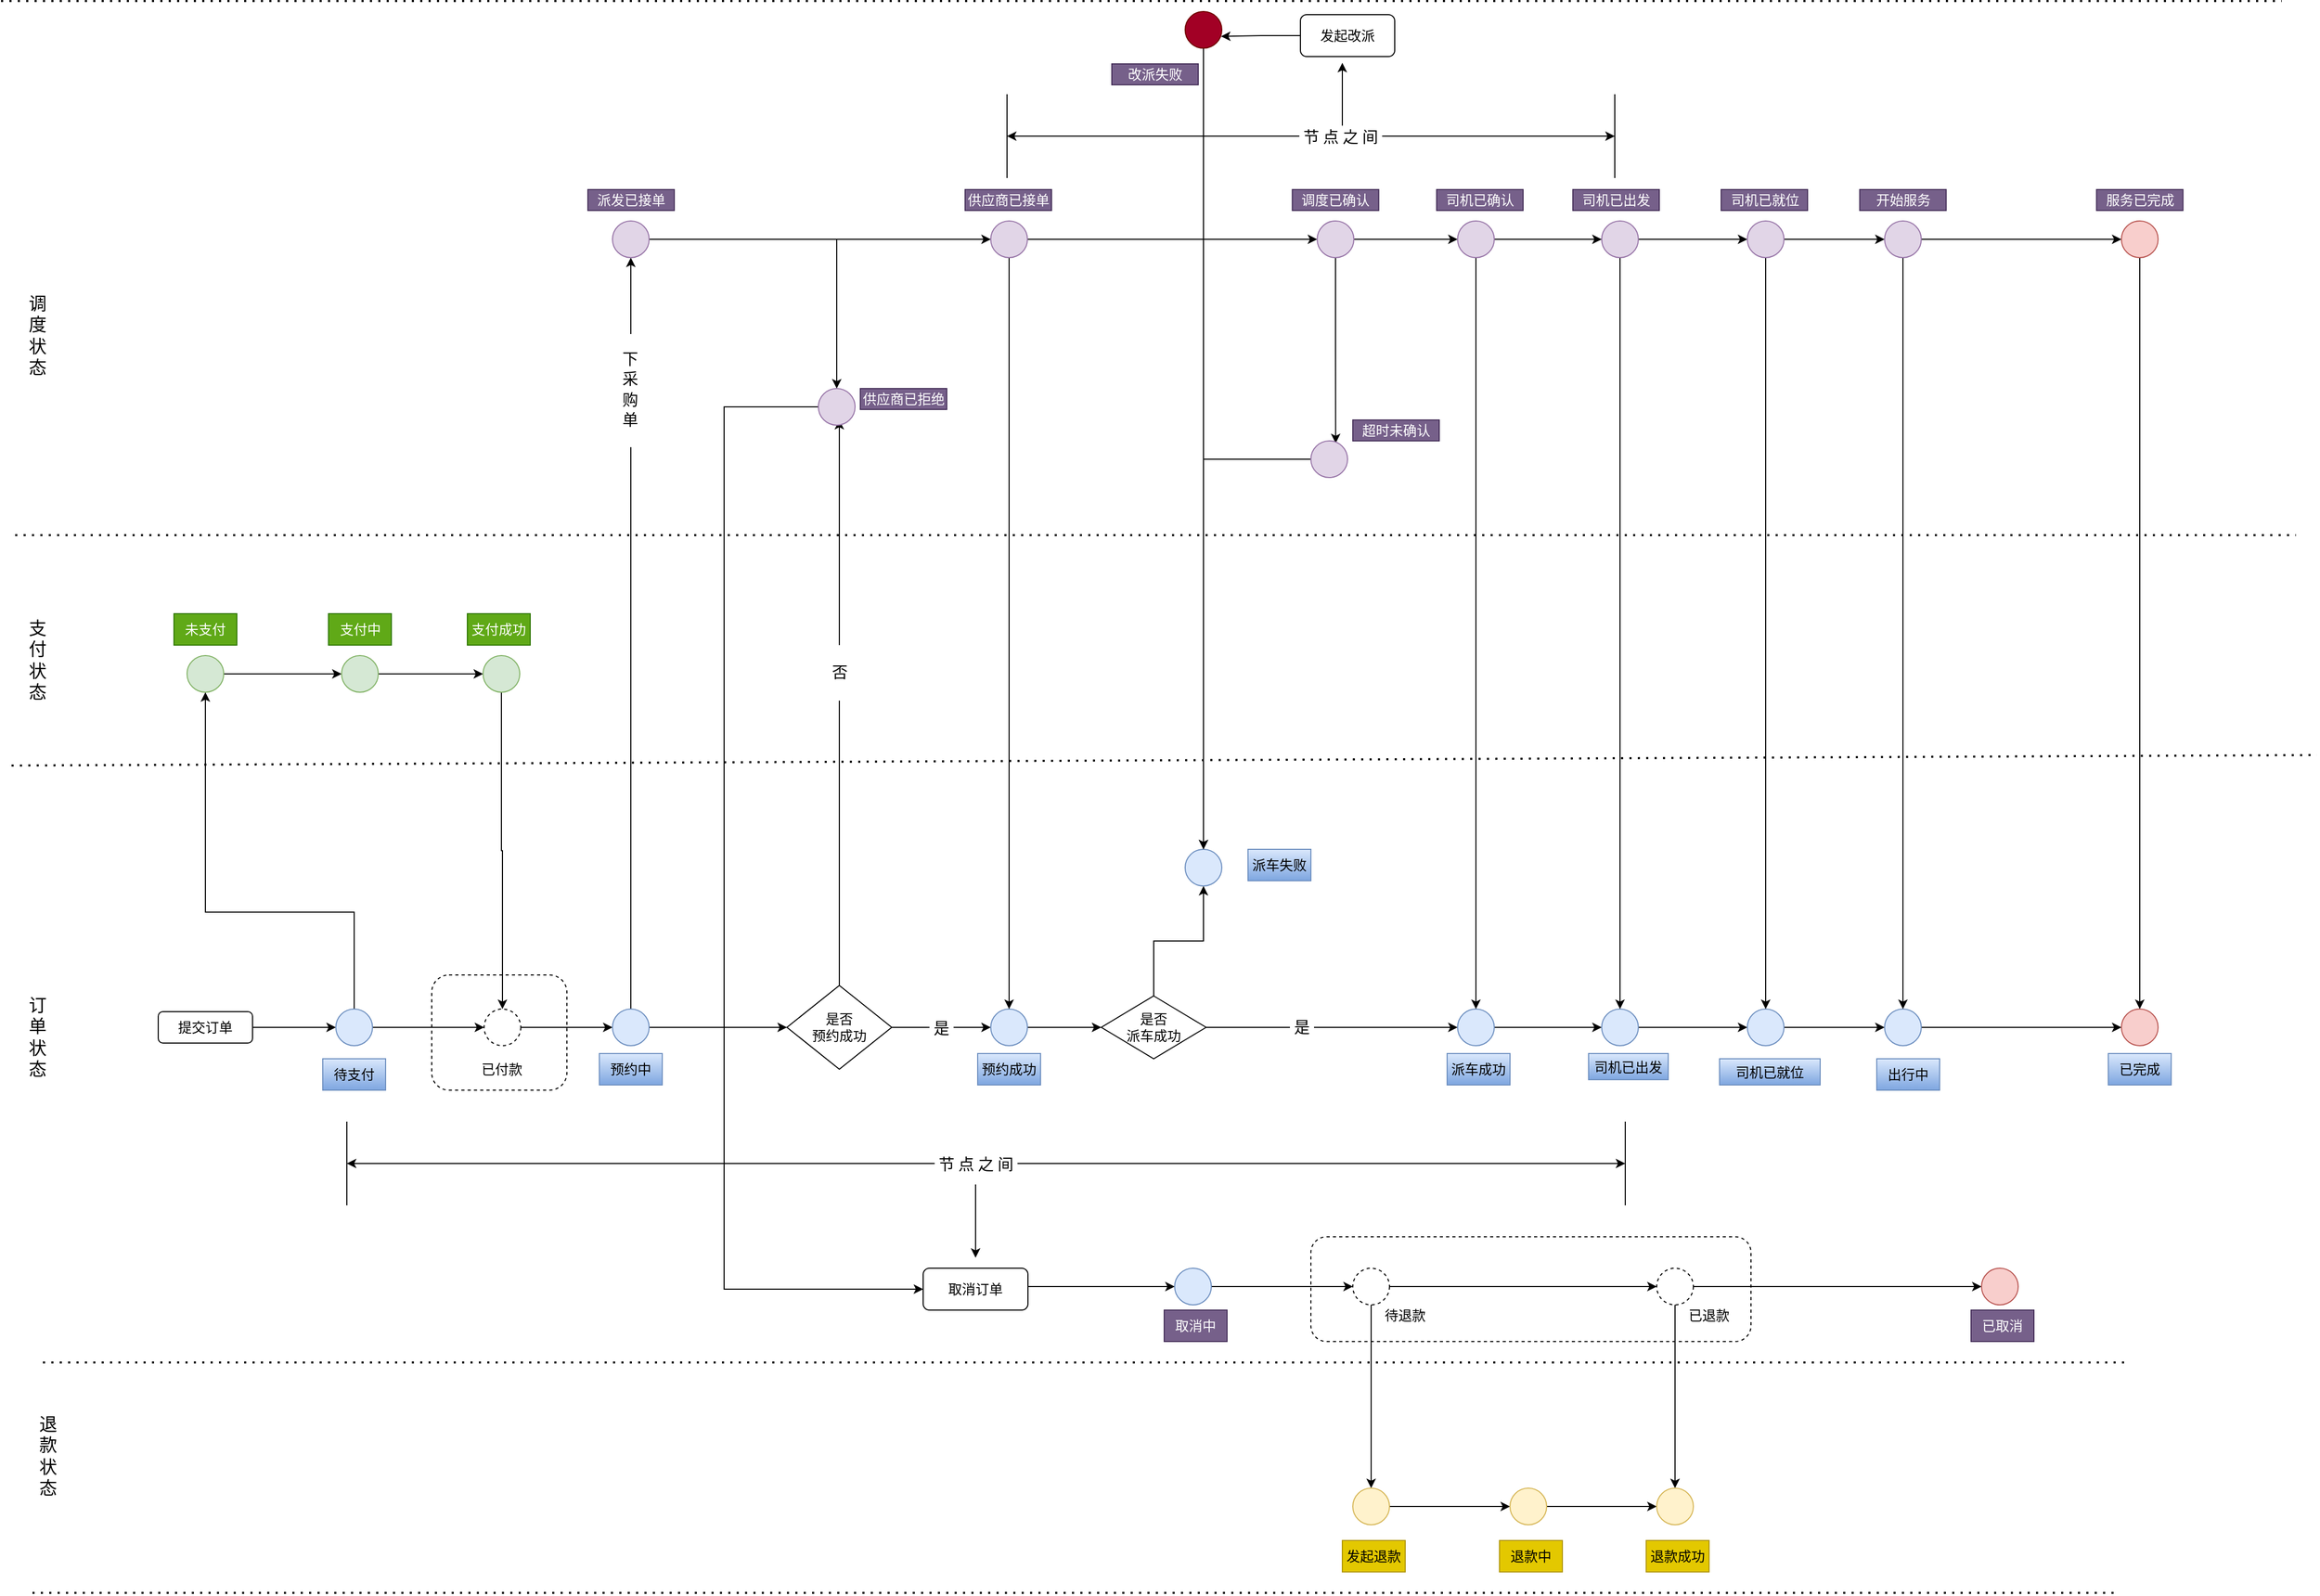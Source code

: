 <mxfile version="20.6.0" type="github">
  <diagram id="PnpnOwg6NZ7rMhOU_OSm" name="第 1 页">
    <mxGraphModel dx="2369" dy="2517" grid="1" gridSize="10" guides="0" tooltips="1" connect="1" arrows="1" fold="1" page="1" pageScale="1" pageWidth="827" pageHeight="1169" math="0" shadow="0">
      <root>
        <mxCell id="0" />
        <mxCell id="1" parent="0" />
        <mxCell id="ntMtaGVzAQOuyrXGlV1f-159" value="" style="rounded=1;whiteSpace=wrap;html=1;dashed=1;fontSize=13;" vertex="1" parent="1">
          <mxGeometry x="1310" y="1180" width="420" height="100" as="geometry" />
        </mxCell>
        <mxCell id="ntMtaGVzAQOuyrXGlV1f-15" value="" style="rounded=1;whiteSpace=wrap;html=1;dashed=1;fontSize=13;" vertex="1" parent="1">
          <mxGeometry x="471" y="930" width="129" height="110" as="geometry" />
        </mxCell>
        <mxCell id="ntMtaGVzAQOuyrXGlV1f-1" value="" style="endArrow=none;dashed=1;html=1;dashPattern=1 3;strokeWidth=2;rounded=0;" edge="1" parent="1">
          <mxGeometry width="50" height="50" relative="1" as="geometry">
            <mxPoint x="73.5" y="510" as="sourcePoint" />
            <mxPoint x="2250" y="510" as="targetPoint" />
          </mxGeometry>
        </mxCell>
        <mxCell id="ntMtaGVzAQOuyrXGlV1f-2" value="" style="endArrow=none;dashed=1;html=1;dashPattern=1 3;strokeWidth=2;rounded=0;" edge="1" parent="1">
          <mxGeometry width="50" height="50" relative="1" as="geometry">
            <mxPoint x="70" y="730" as="sourcePoint" />
            <mxPoint x="2270" y="720" as="targetPoint" />
          </mxGeometry>
        </mxCell>
        <mxCell id="ntMtaGVzAQOuyrXGlV1f-3" value="调度状态" style="text;html=1;strokeColor=none;fillColor=none;align=center;verticalAlign=middle;whiteSpace=wrap;rounded=0;fontSize=17;direction=south;" vertex="1" parent="1">
          <mxGeometry x="80" y="290" width="30" height="60" as="geometry" />
        </mxCell>
        <mxCell id="ntMtaGVzAQOuyrXGlV1f-5" value="支付状态" style="text;html=1;strokeColor=none;fillColor=none;align=center;verticalAlign=middle;whiteSpace=wrap;rounded=0;fontSize=17;direction=south;" vertex="1" parent="1">
          <mxGeometry x="80" y="600" width="30" height="60" as="geometry" />
        </mxCell>
        <mxCell id="ntMtaGVzAQOuyrXGlV1f-6" value="订单状态" style="text;html=1;strokeColor=none;fillColor=none;align=center;verticalAlign=middle;whiteSpace=wrap;rounded=0;fontSize=17;direction=south;" vertex="1" parent="1">
          <mxGeometry x="80" y="960" width="30" height="60" as="geometry" />
        </mxCell>
        <mxCell id="ntMtaGVzAQOuyrXGlV1f-29" style="edgeStyle=orthogonalEdgeStyle;rounded=0;orthogonalLoop=1;jettySize=auto;html=1;exitX=1;exitY=0.5;exitDx=0;exitDy=0;fontSize=13;" edge="1" parent="1" source="ntMtaGVzAQOuyrXGlV1f-8" target="ntMtaGVzAQOuyrXGlV1f-9">
          <mxGeometry relative="1" as="geometry" />
        </mxCell>
        <mxCell id="ntMtaGVzAQOuyrXGlV1f-8" value="提交订单" style="rounded=1;whiteSpace=wrap;html=1;fontSize=13;" vertex="1" parent="1">
          <mxGeometry x="210" y="965" width="90" height="30" as="geometry" />
        </mxCell>
        <mxCell id="ntMtaGVzAQOuyrXGlV1f-30" style="edgeStyle=orthogonalEdgeStyle;rounded=0;orthogonalLoop=1;jettySize=auto;html=1;entryX=0;entryY=0.5;entryDx=0;entryDy=0;fontSize=13;" edge="1" parent="1" source="ntMtaGVzAQOuyrXGlV1f-9" target="ntMtaGVzAQOuyrXGlV1f-11">
          <mxGeometry relative="1" as="geometry" />
        </mxCell>
        <mxCell id="ntMtaGVzAQOuyrXGlV1f-60" style="edgeStyle=orthogonalEdgeStyle;rounded=0;orthogonalLoop=1;jettySize=auto;html=1;entryX=0.5;entryY=1;entryDx=0;entryDy=0;fontSize=15;" edge="1" parent="1" source="ntMtaGVzAQOuyrXGlV1f-9" target="ntMtaGVzAQOuyrXGlV1f-58">
          <mxGeometry relative="1" as="geometry">
            <Array as="points">
              <mxPoint x="397" y="870" />
              <mxPoint x="255" y="870" />
            </Array>
          </mxGeometry>
        </mxCell>
        <mxCell id="ntMtaGVzAQOuyrXGlV1f-9" value="" style="ellipse;whiteSpace=wrap;html=1;aspect=fixed;fontSize=13;fillColor=#dae8fc;strokeColor=#6c8ebf;" vertex="1" parent="1">
          <mxGeometry x="379.5" y="962.5" width="35" height="35" as="geometry" />
        </mxCell>
        <mxCell id="ntMtaGVzAQOuyrXGlV1f-32" style="edgeStyle=orthogonalEdgeStyle;rounded=0;orthogonalLoop=1;jettySize=auto;html=1;entryX=0;entryY=0.5;entryDx=0;entryDy=0;fontSize=13;" edge="1" parent="1" source="ntMtaGVzAQOuyrXGlV1f-11" target="ntMtaGVzAQOuyrXGlV1f-12">
          <mxGeometry relative="1" as="geometry" />
        </mxCell>
        <mxCell id="ntMtaGVzAQOuyrXGlV1f-11" value="" style="ellipse;whiteSpace=wrap;html=1;aspect=fixed;fontSize=13;dashed=1;" vertex="1" parent="1">
          <mxGeometry x="521" y="962.5" width="35" height="35" as="geometry" />
        </mxCell>
        <mxCell id="ntMtaGVzAQOuyrXGlV1f-34" style="edgeStyle=orthogonalEdgeStyle;rounded=0;orthogonalLoop=1;jettySize=auto;html=1;fontSize=13;entryX=0;entryY=0.5;entryDx=0;entryDy=0;" edge="1" parent="1" source="ntMtaGVzAQOuyrXGlV1f-12" target="ntMtaGVzAQOuyrXGlV1f-19">
          <mxGeometry relative="1" as="geometry">
            <mxPoint x="780" y="980.5" as="targetPoint" />
          </mxGeometry>
        </mxCell>
        <mxCell id="ntMtaGVzAQOuyrXGlV1f-72" style="edgeStyle=orthogonalEdgeStyle;rounded=0;orthogonalLoop=1;jettySize=auto;html=1;entryX=0.5;entryY=1;entryDx=0;entryDy=0;fontSize=15;" edge="1" parent="1" source="ntMtaGVzAQOuyrXGlV1f-12" target="ntMtaGVzAQOuyrXGlV1f-70">
          <mxGeometry relative="1" as="geometry" />
        </mxCell>
        <mxCell id="ntMtaGVzAQOuyrXGlV1f-96" value="&lt;p style=&quot;line-height: 130%;&quot;&gt;下&lt;br&gt;采&lt;br&gt;购&lt;br&gt;单&lt;/p&gt;" style="edgeLabel;html=1;align=center;verticalAlign=middle;resizable=0;points=[];fontSize=15;fontFamily=Lucida Console;" vertex="1" connectable="0" parent="ntMtaGVzAQOuyrXGlV1f-72">
          <mxGeometry x="0.652" y="-4" relative="1" as="geometry">
            <mxPoint x="-5" y="1" as="offset" />
          </mxGeometry>
        </mxCell>
        <mxCell id="ntMtaGVzAQOuyrXGlV1f-12" value="" style="ellipse;whiteSpace=wrap;html=1;aspect=fixed;fontSize=13;fillColor=#dae8fc;strokeColor=#6c8ebf;" vertex="1" parent="1">
          <mxGeometry x="643.5" y="962.5" width="35" height="35" as="geometry" />
        </mxCell>
        <mxCell id="ntMtaGVzAQOuyrXGlV1f-35" style="edgeStyle=orthogonalEdgeStyle;rounded=0;orthogonalLoop=1;jettySize=auto;html=1;entryX=0;entryY=0.5;entryDx=0;entryDy=0;fontSize=13;" edge="1" parent="1" source="ntMtaGVzAQOuyrXGlV1f-19" target="ntMtaGVzAQOuyrXGlV1f-23">
          <mxGeometry relative="1" as="geometry" />
        </mxCell>
        <mxCell id="ntMtaGVzAQOuyrXGlV1f-36" value="&amp;nbsp;是&amp;nbsp;" style="edgeLabel;html=1;align=center;verticalAlign=middle;resizable=0;points=[];fontSize=15;" vertex="1" connectable="0" parent="ntMtaGVzAQOuyrXGlV1f-35">
          <mxGeometry x="-0.32" y="-4" relative="1" as="geometry">
            <mxPoint x="15" y="-4" as="offset" />
          </mxGeometry>
        </mxCell>
        <mxCell id="ntMtaGVzAQOuyrXGlV1f-219" style="edgeStyle=orthogonalEdgeStyle;rounded=0;orthogonalLoop=1;jettySize=auto;html=1;entryX=0.571;entryY=0.857;entryDx=0;entryDy=0;entryPerimeter=0;fontFamily=Lucida Console;fontSize=15;" edge="1" parent="1" source="ntMtaGVzAQOuyrXGlV1f-19" target="ntMtaGVzAQOuyrXGlV1f-117">
          <mxGeometry relative="1" as="geometry" />
        </mxCell>
        <mxCell id="ntMtaGVzAQOuyrXGlV1f-221" value="&lt;p style=&quot;line-height: 150%;&quot;&gt;否&lt;/p&gt;" style="edgeLabel;html=1;align=center;verticalAlign=middle;resizable=0;points=[];fontSize=15;fontFamily=Lucida Console;" vertex="1" connectable="0" parent="ntMtaGVzAQOuyrXGlV1f-219">
          <mxGeometry x="0.11" relative="1" as="geometry">
            <mxPoint as="offset" />
          </mxGeometry>
        </mxCell>
        <mxCell id="ntMtaGVzAQOuyrXGlV1f-19" value="是否&lt;br&gt;预约成功" style="rhombus;whiteSpace=wrap;html=1;fontSize=13;" vertex="1" parent="1">
          <mxGeometry x="810" y="940" width="100" height="80" as="geometry" />
        </mxCell>
        <mxCell id="ntMtaGVzAQOuyrXGlV1f-38" value="" style="edgeStyle=orthogonalEdgeStyle;rounded=0;orthogonalLoop=1;jettySize=auto;html=1;fontSize=15;entryX=0;entryY=0.5;entryDx=0;entryDy=0;" edge="1" parent="1" source="ntMtaGVzAQOuyrXGlV1f-23" target="ntMtaGVzAQOuyrXGlV1f-39">
          <mxGeometry relative="1" as="geometry">
            <mxPoint x="1127" y="980" as="targetPoint" />
          </mxGeometry>
        </mxCell>
        <mxCell id="ntMtaGVzAQOuyrXGlV1f-23" value="" style="ellipse;whiteSpace=wrap;html=1;aspect=fixed;fontSize=13;fillColor=#dae8fc;strokeColor=#6c8ebf;" vertex="1" parent="1">
          <mxGeometry x="1004.5" y="962.5" width="35" height="35" as="geometry" />
        </mxCell>
        <mxCell id="ntMtaGVzAQOuyrXGlV1f-25" value="待支付" style="text;html=1;strokeColor=#6c8ebf;fillColor=#dae8fc;align=center;verticalAlign=middle;whiteSpace=wrap;rounded=0;fontSize=13;gradientColor=#7ea6e0;" vertex="1" parent="1">
          <mxGeometry x="367" y="1010" width="60" height="30" as="geometry" />
        </mxCell>
        <mxCell id="ntMtaGVzAQOuyrXGlV1f-26" value="已付款" style="text;html=1;strokeColor=none;fillColor=none;align=center;verticalAlign=middle;whiteSpace=wrap;rounded=0;fontSize=13;" vertex="1" parent="1">
          <mxGeometry x="507.5" y="1005" width="60" height="30" as="geometry" />
        </mxCell>
        <mxCell id="ntMtaGVzAQOuyrXGlV1f-27" value="预约中" style="text;html=1;strokeColor=#6c8ebf;fillColor=#dae8fc;align=center;verticalAlign=middle;whiteSpace=wrap;rounded=0;fontSize=13;gradientColor=#7ea6e0;" vertex="1" parent="1">
          <mxGeometry x="631" y="1005" width="60" height="30" as="geometry" />
        </mxCell>
        <mxCell id="ntMtaGVzAQOuyrXGlV1f-28" value="预约成功" style="text;html=1;strokeColor=#6c8ebf;fillColor=#dae8fc;align=center;verticalAlign=middle;whiteSpace=wrap;rounded=0;fontSize=13;gradientColor=#7ea6e0;" vertex="1" parent="1">
          <mxGeometry x="992" y="1005" width="60" height="30" as="geometry" />
        </mxCell>
        <mxCell id="ntMtaGVzAQOuyrXGlV1f-42" style="edgeStyle=orthogonalEdgeStyle;rounded=0;orthogonalLoop=1;jettySize=auto;html=1;exitX=1;exitY=0.5;exitDx=0;exitDy=0;entryX=0;entryY=0.5;entryDx=0;entryDy=0;fontSize=15;" edge="1" parent="1" source="ntMtaGVzAQOuyrXGlV1f-39" target="ntMtaGVzAQOuyrXGlV1f-40">
          <mxGeometry relative="1" as="geometry">
            <Array as="points">
              <mxPoint x="1280" y="980" />
              <mxPoint x="1280" y="980" />
            </Array>
          </mxGeometry>
        </mxCell>
        <mxCell id="ntMtaGVzAQOuyrXGlV1f-57" value="&amp;nbsp;是&amp;nbsp;" style="edgeLabel;html=1;align=center;verticalAlign=middle;resizable=0;points=[];fontSize=15;" vertex="1" connectable="0" parent="ntMtaGVzAQOuyrXGlV1f-42">
          <mxGeometry x="-0.242" y="1" relative="1" as="geometry">
            <mxPoint as="offset" />
          </mxGeometry>
        </mxCell>
        <mxCell id="ntMtaGVzAQOuyrXGlV1f-172" value="" style="edgeStyle=orthogonalEdgeStyle;rounded=0;orthogonalLoop=1;jettySize=auto;html=1;fontFamily=Lucida Console;fontSize=15;entryX=0.5;entryY=1;entryDx=0;entryDy=0;" edge="1" parent="1" source="ntMtaGVzAQOuyrXGlV1f-39" target="ntMtaGVzAQOuyrXGlV1f-165">
          <mxGeometry relative="1" as="geometry">
            <mxPoint x="1170" y="930" as="targetPoint" />
          </mxGeometry>
        </mxCell>
        <mxCell id="ntMtaGVzAQOuyrXGlV1f-39" value="是否&lt;br&gt;派车成功" style="rhombus;whiteSpace=wrap;html=1;fontSize=13;" vertex="1" parent="1">
          <mxGeometry x="1110" y="950" width="100" height="60" as="geometry" />
        </mxCell>
        <mxCell id="ntMtaGVzAQOuyrXGlV1f-53" style="edgeStyle=orthogonalEdgeStyle;rounded=0;orthogonalLoop=1;jettySize=auto;html=1;entryX=0;entryY=0.5;entryDx=0;entryDy=0;fontSize=15;" edge="1" parent="1" source="ntMtaGVzAQOuyrXGlV1f-40" target="ntMtaGVzAQOuyrXGlV1f-45">
          <mxGeometry relative="1" as="geometry" />
        </mxCell>
        <mxCell id="ntMtaGVzAQOuyrXGlV1f-40" value="" style="ellipse;whiteSpace=wrap;html=1;aspect=fixed;fontSize=13;fillColor=#dae8fc;strokeColor=#6c8ebf;" vertex="1" parent="1">
          <mxGeometry x="1450" y="962.5" width="35" height="35" as="geometry" />
        </mxCell>
        <mxCell id="ntMtaGVzAQOuyrXGlV1f-41" value="派车成功" style="text;html=1;strokeColor=#6c8ebf;fillColor=#dae8fc;align=center;verticalAlign=middle;whiteSpace=wrap;rounded=0;fontSize=13;gradientColor=#7ea6e0;" vertex="1" parent="1">
          <mxGeometry x="1440" y="1005" width="60" height="30" as="geometry" />
        </mxCell>
        <mxCell id="ntMtaGVzAQOuyrXGlV1f-54" style="edgeStyle=orthogonalEdgeStyle;rounded=0;orthogonalLoop=1;jettySize=auto;html=1;entryX=0;entryY=0.5;entryDx=0;entryDy=0;fontSize=15;" edge="1" parent="1" source="ntMtaGVzAQOuyrXGlV1f-45" target="ntMtaGVzAQOuyrXGlV1f-47">
          <mxGeometry relative="1" as="geometry" />
        </mxCell>
        <mxCell id="ntMtaGVzAQOuyrXGlV1f-45" value="" style="ellipse;whiteSpace=wrap;html=1;aspect=fixed;fontSize=13;fillColor=#dae8fc;strokeColor=#6c8ebf;" vertex="1" parent="1">
          <mxGeometry x="1587.5" y="962.5" width="35" height="35" as="geometry" />
        </mxCell>
        <mxCell id="ntMtaGVzAQOuyrXGlV1f-46" value="司机已出发" style="text;html=1;strokeColor=#6c8ebf;fillColor=#dae8fc;align=center;verticalAlign=middle;whiteSpace=wrap;rounded=0;fontSize=13;gradientColor=#7ea6e0;" vertex="1" parent="1">
          <mxGeometry x="1575" y="1005" width="76" height="25" as="geometry" />
        </mxCell>
        <mxCell id="ntMtaGVzAQOuyrXGlV1f-55" style="edgeStyle=orthogonalEdgeStyle;rounded=0;orthogonalLoop=1;jettySize=auto;html=1;entryX=0;entryY=0.5;entryDx=0;entryDy=0;fontSize=15;" edge="1" parent="1" source="ntMtaGVzAQOuyrXGlV1f-47" target="ntMtaGVzAQOuyrXGlV1f-49">
          <mxGeometry relative="1" as="geometry" />
        </mxCell>
        <mxCell id="ntMtaGVzAQOuyrXGlV1f-47" value="" style="ellipse;whiteSpace=wrap;html=1;aspect=fixed;fontSize=13;fillColor=#dae8fc;strokeColor=#6c8ebf;" vertex="1" parent="1">
          <mxGeometry x="1726.5" y="962.5" width="35" height="35" as="geometry" />
        </mxCell>
        <mxCell id="ntMtaGVzAQOuyrXGlV1f-48" value="司机已就位" style="text;html=1;strokeColor=#6c8ebf;fillColor=#dae8fc;align=center;verticalAlign=middle;whiteSpace=wrap;rounded=0;fontSize=13;gradientColor=#7ea6e0;" vertex="1" parent="1">
          <mxGeometry x="1700" y="1010" width="96" height="25" as="geometry" />
        </mxCell>
        <mxCell id="ntMtaGVzAQOuyrXGlV1f-56" style="edgeStyle=orthogonalEdgeStyle;rounded=0;orthogonalLoop=1;jettySize=auto;html=1;entryX=0;entryY=0.5;entryDx=0;entryDy=0;fontSize=15;" edge="1" parent="1" source="ntMtaGVzAQOuyrXGlV1f-49" target="ntMtaGVzAQOuyrXGlV1f-51">
          <mxGeometry relative="1" as="geometry" />
        </mxCell>
        <mxCell id="ntMtaGVzAQOuyrXGlV1f-49" value="" style="ellipse;whiteSpace=wrap;html=1;aspect=fixed;fontSize=13;fillColor=#dae8fc;strokeColor=#6c8ebf;" vertex="1" parent="1">
          <mxGeometry x="1857.5" y="962.5" width="35" height="35" as="geometry" />
        </mxCell>
        <mxCell id="ntMtaGVzAQOuyrXGlV1f-50" value="出行中" style="text;html=1;strokeColor=#6c8ebf;fillColor=#dae8fc;align=center;verticalAlign=middle;whiteSpace=wrap;rounded=0;fontSize=13;gradientColor=#7ea6e0;" vertex="1" parent="1">
          <mxGeometry x="1850" y="1010" width="60" height="30" as="geometry" />
        </mxCell>
        <mxCell id="ntMtaGVzAQOuyrXGlV1f-51" value="" style="ellipse;whiteSpace=wrap;html=1;aspect=fixed;fontSize=13;fillColor=#f8cecc;strokeColor=#b85450;" vertex="1" parent="1">
          <mxGeometry x="2083.5" y="962.5" width="35" height="35" as="geometry" />
        </mxCell>
        <mxCell id="ntMtaGVzAQOuyrXGlV1f-52" value="已完成" style="text;html=1;strokeColor=#6c8ebf;fillColor=#dae8fc;align=center;verticalAlign=middle;whiteSpace=wrap;rounded=0;fontSize=13;gradientColor=#7ea6e0;" vertex="1" parent="1">
          <mxGeometry x="2071" y="1005" width="60" height="30" as="geometry" />
        </mxCell>
        <mxCell id="ntMtaGVzAQOuyrXGlV1f-67" style="edgeStyle=orthogonalEdgeStyle;rounded=0;orthogonalLoop=1;jettySize=auto;html=1;exitX=1;exitY=0.5;exitDx=0;exitDy=0;entryX=0;entryY=0.5;entryDx=0;entryDy=0;fontSize=15;" edge="1" parent="1" source="ntMtaGVzAQOuyrXGlV1f-58" target="ntMtaGVzAQOuyrXGlV1f-63">
          <mxGeometry relative="1" as="geometry" />
        </mxCell>
        <mxCell id="ntMtaGVzAQOuyrXGlV1f-58" value="" style="ellipse;whiteSpace=wrap;html=1;aspect=fixed;fontSize=13;fillColor=#d5e8d4;strokeColor=#82b366;" vertex="1" parent="1">
          <mxGeometry x="237.5" y="625" width="35" height="35" as="geometry" />
        </mxCell>
        <mxCell id="ntMtaGVzAQOuyrXGlV1f-59" value="未支付" style="text;html=1;strokeColor=#2D7600;fillColor=#60a917;align=center;verticalAlign=middle;whiteSpace=wrap;rounded=0;fontSize=13;fontColor=#ffffff;" vertex="1" parent="1">
          <mxGeometry x="225" y="585" width="60" height="30" as="geometry" />
        </mxCell>
        <mxCell id="ntMtaGVzAQOuyrXGlV1f-68" style="edgeStyle=orthogonalEdgeStyle;rounded=0;orthogonalLoop=1;jettySize=auto;html=1;entryX=0;entryY=0.5;entryDx=0;entryDy=0;fontSize=15;" edge="1" parent="1" source="ntMtaGVzAQOuyrXGlV1f-63" target="ntMtaGVzAQOuyrXGlV1f-64">
          <mxGeometry relative="1" as="geometry" />
        </mxCell>
        <mxCell id="ntMtaGVzAQOuyrXGlV1f-63" value="" style="ellipse;whiteSpace=wrap;html=1;aspect=fixed;fontSize=13;fillColor=#d5e8d4;strokeColor=#82b366;" vertex="1" parent="1">
          <mxGeometry x="385" y="625" width="35" height="35" as="geometry" />
        </mxCell>
        <mxCell id="ntMtaGVzAQOuyrXGlV1f-69" style="edgeStyle=orthogonalEdgeStyle;rounded=0;orthogonalLoop=1;jettySize=auto;html=1;entryX=0.5;entryY=0;entryDx=0;entryDy=0;fontSize=15;" edge="1" parent="1" source="ntMtaGVzAQOuyrXGlV1f-64" target="ntMtaGVzAQOuyrXGlV1f-11">
          <mxGeometry relative="1" as="geometry" />
        </mxCell>
        <mxCell id="ntMtaGVzAQOuyrXGlV1f-64" value="" style="ellipse;whiteSpace=wrap;html=1;aspect=fixed;fontSize=13;fillColor=#d5e8d4;strokeColor=#82b366;" vertex="1" parent="1">
          <mxGeometry x="520" y="625" width="35" height="35" as="geometry" />
        </mxCell>
        <mxCell id="ntMtaGVzAQOuyrXGlV1f-65" value="支付中" style="text;html=1;strokeColor=#2D7600;fillColor=#60a917;align=center;verticalAlign=middle;whiteSpace=wrap;rounded=0;fontSize=13;fontColor=#ffffff;" vertex="1" parent="1">
          <mxGeometry x="372.5" y="585" width="60" height="30" as="geometry" />
        </mxCell>
        <mxCell id="ntMtaGVzAQOuyrXGlV1f-66" value="支付成功" style="text;html=1;strokeColor=#2D7600;fillColor=#60a917;align=center;verticalAlign=middle;whiteSpace=wrap;rounded=0;fontSize=13;fontColor=#ffffff;" vertex="1" parent="1">
          <mxGeometry x="505" y="585" width="60" height="30" as="geometry" />
        </mxCell>
        <mxCell id="ntMtaGVzAQOuyrXGlV1f-98" style="edgeStyle=orthogonalEdgeStyle;rounded=0;orthogonalLoop=1;jettySize=auto;html=1;exitX=1;exitY=0.5;exitDx=0;exitDy=0;entryX=0;entryY=0.5;entryDx=0;entryDy=0;fontFamily=Lucida Console;fontSize=15;" edge="1" parent="1" source="ntMtaGVzAQOuyrXGlV1f-70" target="ntMtaGVzAQOuyrXGlV1f-75">
          <mxGeometry relative="1" as="geometry" />
        </mxCell>
        <mxCell id="ntMtaGVzAQOuyrXGlV1f-119" style="edgeStyle=orthogonalEdgeStyle;rounded=0;orthogonalLoop=1;jettySize=auto;html=1;fontFamily=Lucida Console;fontSize=15;" edge="1" parent="1" source="ntMtaGVzAQOuyrXGlV1f-70" target="ntMtaGVzAQOuyrXGlV1f-117">
          <mxGeometry relative="1" as="geometry" />
        </mxCell>
        <mxCell id="ntMtaGVzAQOuyrXGlV1f-70" value="" style="ellipse;whiteSpace=wrap;html=1;aspect=fixed;fontSize=13;fillColor=#e1d5e7;strokeColor=#9673a6;" vertex="1" parent="1">
          <mxGeometry x="643.5" y="210" width="35" height="35" as="geometry" />
        </mxCell>
        <mxCell id="ntMtaGVzAQOuyrXGlV1f-78" style="edgeStyle=orthogonalEdgeStyle;rounded=0;orthogonalLoop=1;jettySize=auto;html=1;fontSize=17;" edge="1" parent="1" source="ntMtaGVzAQOuyrXGlV1f-75" target="ntMtaGVzAQOuyrXGlV1f-23">
          <mxGeometry relative="1" as="geometry" />
        </mxCell>
        <mxCell id="ntMtaGVzAQOuyrXGlV1f-99" style="edgeStyle=orthogonalEdgeStyle;rounded=0;orthogonalLoop=1;jettySize=auto;html=1;entryX=0;entryY=0.5;entryDx=0;entryDy=0;fontFamily=Lucida Console;fontSize=15;" edge="1" parent="1" source="ntMtaGVzAQOuyrXGlV1f-75" target="ntMtaGVzAQOuyrXGlV1f-79">
          <mxGeometry relative="1" as="geometry" />
        </mxCell>
        <mxCell id="ntMtaGVzAQOuyrXGlV1f-75" value="" style="ellipse;whiteSpace=wrap;html=1;aspect=fixed;fontSize=13;fillColor=#e1d5e7;strokeColor=#9673a6;" vertex="1" parent="1">
          <mxGeometry x="1004.5" y="210" width="35" height="35" as="geometry" />
        </mxCell>
        <mxCell id="ntMtaGVzAQOuyrXGlV1f-186" style="edgeStyle=orthogonalEdgeStyle;rounded=0;orthogonalLoop=1;jettySize=auto;html=1;entryX=0;entryY=0.5;entryDx=0;entryDy=0;fontFamily=Lucida Console;fontSize=15;" edge="1" parent="1" source="ntMtaGVzAQOuyrXGlV1f-79" target="ntMtaGVzAQOuyrXGlV1f-183">
          <mxGeometry relative="1" as="geometry" />
        </mxCell>
        <mxCell id="ntMtaGVzAQOuyrXGlV1f-218" style="edgeStyle=orthogonalEdgeStyle;rounded=0;orthogonalLoop=1;jettySize=auto;html=1;entryX=0.676;entryY=0.064;entryDx=0;entryDy=0;entryPerimeter=0;fontFamily=Lucida Console;fontSize=15;" edge="1" parent="1" source="ntMtaGVzAQOuyrXGlV1f-79" target="ntMtaGVzAQOuyrXGlV1f-174">
          <mxGeometry relative="1" as="geometry" />
        </mxCell>
        <mxCell id="ntMtaGVzAQOuyrXGlV1f-79" value="" style="ellipse;whiteSpace=wrap;html=1;aspect=fixed;fontSize=13;fillColor=#e1d5e7;strokeColor=#9673a6;" vertex="1" parent="1">
          <mxGeometry x="1316" y="210" width="35" height="35" as="geometry" />
        </mxCell>
        <mxCell id="ntMtaGVzAQOuyrXGlV1f-91" style="edgeStyle=orthogonalEdgeStyle;rounded=0;orthogonalLoop=1;jettySize=auto;html=1;entryX=0.5;entryY=0;entryDx=0;entryDy=0;fontSize=17;" edge="1" parent="1" source="ntMtaGVzAQOuyrXGlV1f-80" target="ntMtaGVzAQOuyrXGlV1f-45">
          <mxGeometry relative="1" as="geometry" />
        </mxCell>
        <mxCell id="ntMtaGVzAQOuyrXGlV1f-101" style="edgeStyle=orthogonalEdgeStyle;rounded=0;orthogonalLoop=1;jettySize=auto;html=1;fontFamily=Lucida Console;fontSize=15;" edge="1" parent="1" source="ntMtaGVzAQOuyrXGlV1f-80" target="ntMtaGVzAQOuyrXGlV1f-81">
          <mxGeometry relative="1" as="geometry" />
        </mxCell>
        <mxCell id="ntMtaGVzAQOuyrXGlV1f-80" value="" style="ellipse;whiteSpace=wrap;html=1;aspect=fixed;fontSize=13;fillColor=#e1d5e7;strokeColor=#9673a6;" vertex="1" parent="1">
          <mxGeometry x="1587.5" y="210" width="35" height="35" as="geometry" />
        </mxCell>
        <mxCell id="ntMtaGVzAQOuyrXGlV1f-92" style="edgeStyle=orthogonalEdgeStyle;rounded=0;orthogonalLoop=1;jettySize=auto;html=1;entryX=0.5;entryY=0;entryDx=0;entryDy=0;fontSize=17;" edge="1" parent="1" source="ntMtaGVzAQOuyrXGlV1f-81" target="ntMtaGVzAQOuyrXGlV1f-47">
          <mxGeometry relative="1" as="geometry" />
        </mxCell>
        <mxCell id="ntMtaGVzAQOuyrXGlV1f-102" style="edgeStyle=orthogonalEdgeStyle;rounded=0;orthogonalLoop=1;jettySize=auto;html=1;entryX=0;entryY=0.5;entryDx=0;entryDy=0;fontFamily=Lucida Console;fontSize=15;" edge="1" parent="1" source="ntMtaGVzAQOuyrXGlV1f-81" target="ntMtaGVzAQOuyrXGlV1f-82">
          <mxGeometry relative="1" as="geometry" />
        </mxCell>
        <mxCell id="ntMtaGVzAQOuyrXGlV1f-81" value="" style="ellipse;whiteSpace=wrap;html=1;aspect=fixed;fontSize=13;fillColor=#e1d5e7;strokeColor=#9673a6;" vertex="1" parent="1">
          <mxGeometry x="1726.5" y="210" width="35" height="35" as="geometry" />
        </mxCell>
        <mxCell id="ntMtaGVzAQOuyrXGlV1f-93" style="edgeStyle=orthogonalEdgeStyle;rounded=0;orthogonalLoop=1;jettySize=auto;html=1;entryX=0.5;entryY=0;entryDx=0;entryDy=0;fontSize=17;" edge="1" parent="1" source="ntMtaGVzAQOuyrXGlV1f-82" target="ntMtaGVzAQOuyrXGlV1f-49">
          <mxGeometry relative="1" as="geometry" />
        </mxCell>
        <mxCell id="ntMtaGVzAQOuyrXGlV1f-103" style="edgeStyle=orthogonalEdgeStyle;rounded=0;orthogonalLoop=1;jettySize=auto;html=1;entryX=0;entryY=0.5;entryDx=0;entryDy=0;fontFamily=Lucida Console;fontSize=15;" edge="1" parent="1" source="ntMtaGVzAQOuyrXGlV1f-82" target="ntMtaGVzAQOuyrXGlV1f-83">
          <mxGeometry relative="1" as="geometry" />
        </mxCell>
        <mxCell id="ntMtaGVzAQOuyrXGlV1f-82" value="" style="ellipse;whiteSpace=wrap;html=1;aspect=fixed;fontSize=13;fillColor=#e1d5e7;strokeColor=#9673a6;" vertex="1" parent="1">
          <mxGeometry x="1857.5" y="210" width="35" height="35" as="geometry" />
        </mxCell>
        <mxCell id="ntMtaGVzAQOuyrXGlV1f-94" style="edgeStyle=orthogonalEdgeStyle;rounded=0;orthogonalLoop=1;jettySize=auto;html=1;entryX=0.5;entryY=0;entryDx=0;entryDy=0;fontSize=17;" edge="1" parent="1" source="ntMtaGVzAQOuyrXGlV1f-83" target="ntMtaGVzAQOuyrXGlV1f-51">
          <mxGeometry relative="1" as="geometry" />
        </mxCell>
        <mxCell id="ntMtaGVzAQOuyrXGlV1f-83" value="" style="ellipse;whiteSpace=wrap;html=1;aspect=fixed;fontSize=13;fillColor=#f8cecc;strokeColor=#b85450;" vertex="1" parent="1">
          <mxGeometry x="2083.5" y="210" width="35" height="35" as="geometry" />
        </mxCell>
        <mxCell id="ntMtaGVzAQOuyrXGlV1f-85" value="调度已确认" style="text;html=1;strokeColor=#432D57;fillColor=#76608a;align=center;verticalAlign=middle;whiteSpace=wrap;rounded=0;fontSize=13;fontColor=#ffffff;" vertex="1" parent="1">
          <mxGeometry x="1292.25" y="180" width="82.5" height="20" as="geometry" />
        </mxCell>
        <mxCell id="ntMtaGVzAQOuyrXGlV1f-86" value="司机已出发" style="text;html=1;strokeColor=#432D57;fillColor=#76608a;align=center;verticalAlign=middle;whiteSpace=wrap;rounded=0;fontSize=13;fontColor=#ffffff;" vertex="1" parent="1">
          <mxGeometry x="1560" y="180" width="82.5" height="20" as="geometry" />
        </mxCell>
        <mxCell id="ntMtaGVzAQOuyrXGlV1f-87" value="司机已就位" style="text;html=1;strokeColor=#432D57;fillColor=#76608a;align=center;verticalAlign=middle;whiteSpace=wrap;rounded=0;fontSize=13;fontColor=#ffffff;" vertex="1" parent="1">
          <mxGeometry x="1701.5" y="180" width="82.5" height="20" as="geometry" />
        </mxCell>
        <mxCell id="ntMtaGVzAQOuyrXGlV1f-88" value="开始服务" style="text;html=1;strokeColor=#432D57;fillColor=#76608a;align=center;verticalAlign=middle;whiteSpace=wrap;rounded=0;fontSize=13;fontColor=#ffffff;" vertex="1" parent="1">
          <mxGeometry x="1833.75" y="180" width="82.5" height="20" as="geometry" />
        </mxCell>
        <mxCell id="ntMtaGVzAQOuyrXGlV1f-89" value="服务已完成" style="text;html=1;strokeColor=#432D57;fillColor=#76608a;align=center;verticalAlign=middle;whiteSpace=wrap;rounded=0;fontSize=13;fontColor=#ffffff;" vertex="1" parent="1">
          <mxGeometry x="2059.75" y="180" width="82.5" height="20" as="geometry" />
        </mxCell>
        <mxCell id="ntMtaGVzAQOuyrXGlV1f-97" value="派发已接单" style="text;html=1;strokeColor=#432D57;fillColor=#76608a;align=center;verticalAlign=middle;whiteSpace=wrap;rounded=0;fontSize=13;fontFamily=Lucida Console;fontColor=#ffffff;" vertex="1" parent="1">
          <mxGeometry x="620" y="180" width="82.5" height="20" as="geometry" />
        </mxCell>
        <mxCell id="ntMtaGVzAQOuyrXGlV1f-105" value="供应商已接单" style="text;html=1;strokeColor=#432D57;fillColor=#76608a;align=center;verticalAlign=middle;whiteSpace=wrap;rounded=0;fontSize=13;fontFamily=Lucida Console;fontColor=#ffffff;" vertex="1" parent="1">
          <mxGeometry x="980" y="180" width="82.5" height="20" as="geometry" />
        </mxCell>
        <mxCell id="ntMtaGVzAQOuyrXGlV1f-108" value="供应商已拒绝" style="text;html=1;strokeColor=#432D57;fillColor=#76608a;align=center;verticalAlign=middle;whiteSpace=wrap;rounded=0;fontSize=13;fontFamily=Lucida Console;fontColor=#ffffff;" vertex="1" parent="1">
          <mxGeometry x="880" y="370" width="82.5" height="20" as="geometry" />
        </mxCell>
        <mxCell id="ntMtaGVzAQOuyrXGlV1f-122" style="edgeStyle=orthogonalEdgeStyle;rounded=0;orthogonalLoop=1;jettySize=auto;html=1;fontFamily=Lucida Console;fontSize=15;entryX=0;entryY=0.5;entryDx=0;entryDy=0;" edge="1" parent="1" source="ntMtaGVzAQOuyrXGlV1f-117" target="ntMtaGVzAQOuyrXGlV1f-127">
          <mxGeometry relative="1" as="geometry">
            <mxPoint x="758" y="1190" as="targetPoint" />
            <Array as="points">
              <mxPoint x="750" y="388" />
              <mxPoint x="750" y="1230" />
            </Array>
          </mxGeometry>
        </mxCell>
        <mxCell id="ntMtaGVzAQOuyrXGlV1f-117" value="" style="ellipse;whiteSpace=wrap;html=1;aspect=fixed;fontSize=13;fillColor=#e1d5e7;strokeColor=#9673a6;" vertex="1" parent="1">
          <mxGeometry x="840" y="370" width="35" height="35" as="geometry" />
        </mxCell>
        <mxCell id="ntMtaGVzAQOuyrXGlV1f-123" value="" style="endArrow=none;html=1;rounded=0;fontFamily=Lucida Console;fontSize=15;" edge="1" parent="1">
          <mxGeometry width="50" height="50" relative="1" as="geometry">
            <mxPoint x="390" y="1150" as="sourcePoint" />
            <mxPoint x="390" y="1070" as="targetPoint" />
          </mxGeometry>
        </mxCell>
        <mxCell id="ntMtaGVzAQOuyrXGlV1f-124" value="" style="endArrow=none;html=1;rounded=0;fontFamily=Lucida Console;fontSize=15;" edge="1" parent="1">
          <mxGeometry width="50" height="50" relative="1" as="geometry">
            <mxPoint x="1610" y="1150" as="sourcePoint" />
            <mxPoint x="1610" y="1070" as="targetPoint" />
          </mxGeometry>
        </mxCell>
        <mxCell id="ntMtaGVzAQOuyrXGlV1f-126" value="" style="endArrow=classic;startArrow=classic;html=1;rounded=0;fontFamily=Lucida Console;fontSize=15;" edge="1" parent="1">
          <mxGeometry width="50" height="50" relative="1" as="geometry">
            <mxPoint x="390" y="1110" as="sourcePoint" />
            <mxPoint x="1610" y="1110" as="targetPoint" />
          </mxGeometry>
        </mxCell>
        <mxCell id="ntMtaGVzAQOuyrXGlV1f-128" value="&amp;nbsp;节 点 之 间&amp;nbsp;" style="edgeLabel;html=1;align=center;verticalAlign=middle;resizable=0;points=[];fontSize=15;fontFamily=Lucida Console;spacingLeft=9;spacingRight=9;" vertex="1" connectable="0" parent="ntMtaGVzAQOuyrXGlV1f-126">
          <mxGeometry x="-0.12" relative="1" as="geometry">
            <mxPoint x="63" as="offset" />
          </mxGeometry>
        </mxCell>
        <mxCell id="ntMtaGVzAQOuyrXGlV1f-142" style="edgeStyle=orthogonalEdgeStyle;rounded=0;orthogonalLoop=1;jettySize=auto;html=1;fontFamily=Lucida Console;fontSize=15;entryX=0;entryY=0.5;entryDx=0;entryDy=0;" edge="1" parent="1" source="ntMtaGVzAQOuyrXGlV1f-127" target="ntMtaGVzAQOuyrXGlV1f-143">
          <mxGeometry relative="1" as="geometry">
            <mxPoint x="1125" y="1225" as="targetPoint" />
            <Array as="points">
              <mxPoint x="1090" y="1228" />
            </Array>
          </mxGeometry>
        </mxCell>
        <mxCell id="ntMtaGVzAQOuyrXGlV1f-127" value="取消订单" style="rounded=1;whiteSpace=wrap;html=1;fontSize=13;" vertex="1" parent="1">
          <mxGeometry x="940" y="1210" width="100" height="40" as="geometry" />
        </mxCell>
        <mxCell id="ntMtaGVzAQOuyrXGlV1f-131" value="" style="endArrow=classic;html=1;rounded=0;fontFamily=Lucida Console;fontSize=15;" edge="1" parent="1">
          <mxGeometry width="50" height="50" relative="1" as="geometry">
            <mxPoint x="990" y="1130" as="sourcePoint" />
            <mxPoint x="990" y="1200" as="targetPoint" />
          </mxGeometry>
        </mxCell>
        <mxCell id="ntMtaGVzAQOuyrXGlV1f-132" value="" style="endArrow=none;dashed=1;html=1;dashPattern=1 3;strokeWidth=2;rounded=0;" edge="1" parent="1">
          <mxGeometry width="50" height="50" relative="1" as="geometry">
            <mxPoint x="100" y="1300" as="sourcePoint" />
            <mxPoint x="2090" y="1300" as="targetPoint" />
          </mxGeometry>
        </mxCell>
        <mxCell id="ntMtaGVzAQOuyrXGlV1f-133" value="退&lt;br&gt;款&lt;br&gt;状态" style="text;html=1;strokeColor=none;fillColor=none;align=center;verticalAlign=middle;whiteSpace=wrap;rounded=0;fontSize=17;direction=south;" vertex="1" parent="1">
          <mxGeometry x="90" y="1360" width="30" height="60" as="geometry" />
        </mxCell>
        <mxCell id="ntMtaGVzAQOuyrXGlV1f-146" style="edgeStyle=orthogonalEdgeStyle;rounded=0;orthogonalLoop=1;jettySize=auto;html=1;entryX=0;entryY=0.5;entryDx=0;entryDy=0;fontFamily=Lucida Console;fontSize=15;" edge="1" parent="1" source="ntMtaGVzAQOuyrXGlV1f-135" target="ntMtaGVzAQOuyrXGlV1f-136">
          <mxGeometry relative="1" as="geometry" />
        </mxCell>
        <mxCell id="ntMtaGVzAQOuyrXGlV1f-157" style="edgeStyle=orthogonalEdgeStyle;rounded=0;orthogonalLoop=1;jettySize=auto;html=1;entryX=0.5;entryY=0;entryDx=0;entryDy=0;fontFamily=Lucida Console;fontSize=15;" edge="1" parent="1" source="ntMtaGVzAQOuyrXGlV1f-135" target="ntMtaGVzAQOuyrXGlV1f-150">
          <mxGeometry relative="1" as="geometry" />
        </mxCell>
        <mxCell id="ntMtaGVzAQOuyrXGlV1f-135" value="" style="ellipse;whiteSpace=wrap;html=1;aspect=fixed;fontSize=13;dashed=1;" vertex="1" parent="1">
          <mxGeometry x="1350" y="1210" width="35" height="35" as="geometry" />
        </mxCell>
        <mxCell id="ntMtaGVzAQOuyrXGlV1f-147" style="edgeStyle=orthogonalEdgeStyle;rounded=0;orthogonalLoop=1;jettySize=auto;html=1;entryX=0;entryY=0.5;entryDx=0;entryDy=0;fontFamily=Lucida Console;fontSize=15;" edge="1" parent="1" source="ntMtaGVzAQOuyrXGlV1f-136" target="ntMtaGVzAQOuyrXGlV1f-137">
          <mxGeometry relative="1" as="geometry" />
        </mxCell>
        <mxCell id="ntMtaGVzAQOuyrXGlV1f-158" style="edgeStyle=orthogonalEdgeStyle;rounded=0;orthogonalLoop=1;jettySize=auto;html=1;entryX=0.5;entryY=0;entryDx=0;entryDy=0;fontFamily=Lucida Console;fontSize=15;" edge="1" parent="1" source="ntMtaGVzAQOuyrXGlV1f-136" target="ntMtaGVzAQOuyrXGlV1f-152">
          <mxGeometry relative="1" as="geometry" />
        </mxCell>
        <mxCell id="ntMtaGVzAQOuyrXGlV1f-136" value="" style="ellipse;whiteSpace=wrap;html=1;aspect=fixed;fontSize=13;dashed=1;" vertex="1" parent="1">
          <mxGeometry x="1640" y="1210" width="35" height="35" as="geometry" />
        </mxCell>
        <mxCell id="ntMtaGVzAQOuyrXGlV1f-137" value="" style="ellipse;whiteSpace=wrap;html=1;aspect=fixed;fontSize=13;fillColor=#f8cecc;strokeColor=#b85450;" vertex="1" parent="1">
          <mxGeometry x="1950" y="1210" width="35" height="35" as="geometry" />
        </mxCell>
        <mxCell id="ntMtaGVzAQOuyrXGlV1f-138" value="已取消" style="text;html=1;strokeColor=#432D57;fillColor=#76608a;align=center;verticalAlign=middle;whiteSpace=wrap;rounded=0;fontSize=13;fontColor=#ffffff;" vertex="1" parent="1">
          <mxGeometry x="1940" y="1250" width="60" height="30" as="geometry" />
        </mxCell>
        <mxCell id="ntMtaGVzAQOuyrXGlV1f-139" value="取消中" style="text;html=1;strokeColor=#432D57;fillColor=#76608a;align=center;verticalAlign=middle;whiteSpace=wrap;rounded=0;fontSize=13;fontColor=#ffffff;" vertex="1" parent="1">
          <mxGeometry x="1170" y="1250" width="60" height="30" as="geometry" />
        </mxCell>
        <mxCell id="ntMtaGVzAQOuyrXGlV1f-145" style="edgeStyle=orthogonalEdgeStyle;rounded=0;orthogonalLoop=1;jettySize=auto;html=1;entryX=0;entryY=0.5;entryDx=0;entryDy=0;fontFamily=Lucida Console;fontSize=15;" edge="1" parent="1" source="ntMtaGVzAQOuyrXGlV1f-143" target="ntMtaGVzAQOuyrXGlV1f-135">
          <mxGeometry relative="1" as="geometry" />
        </mxCell>
        <mxCell id="ntMtaGVzAQOuyrXGlV1f-143" value="" style="ellipse;whiteSpace=wrap;html=1;aspect=fixed;fontSize=13;fillColor=#dae8fc;strokeColor=#6c8ebf;" vertex="1" parent="1">
          <mxGeometry x="1180" y="1210" width="35" height="35" as="geometry" />
        </mxCell>
        <mxCell id="ntMtaGVzAQOuyrXGlV1f-148" value="待退款" style="text;html=1;strokeColor=none;fillColor=none;align=center;verticalAlign=middle;whiteSpace=wrap;rounded=0;fontSize=13;" vertex="1" parent="1">
          <mxGeometry x="1370" y="1240" width="60" height="30" as="geometry" />
        </mxCell>
        <mxCell id="ntMtaGVzAQOuyrXGlV1f-149" value="已退款" style="text;html=1;strokeColor=none;fillColor=none;align=center;verticalAlign=middle;whiteSpace=wrap;rounded=0;fontSize=13;" vertex="1" parent="1">
          <mxGeometry x="1660" y="1240" width="60" height="30" as="geometry" />
        </mxCell>
        <mxCell id="ntMtaGVzAQOuyrXGlV1f-153" style="edgeStyle=orthogonalEdgeStyle;rounded=0;orthogonalLoop=1;jettySize=auto;html=1;entryX=0;entryY=0.5;entryDx=0;entryDy=0;fontFamily=Lucida Console;fontSize=15;" edge="1" parent="1" source="ntMtaGVzAQOuyrXGlV1f-150" target="ntMtaGVzAQOuyrXGlV1f-151">
          <mxGeometry relative="1" as="geometry" />
        </mxCell>
        <mxCell id="ntMtaGVzAQOuyrXGlV1f-150" value="" style="ellipse;whiteSpace=wrap;html=1;aspect=fixed;fontSize=13;fillColor=#fff2cc;strokeColor=#d6b656;" vertex="1" parent="1">
          <mxGeometry x="1350" y="1420" width="35" height="35" as="geometry" />
        </mxCell>
        <mxCell id="ntMtaGVzAQOuyrXGlV1f-154" style="edgeStyle=orthogonalEdgeStyle;rounded=0;orthogonalLoop=1;jettySize=auto;html=1;entryX=0;entryY=0.5;entryDx=0;entryDy=0;fontFamily=Lucida Console;fontSize=15;" edge="1" parent="1" source="ntMtaGVzAQOuyrXGlV1f-151" target="ntMtaGVzAQOuyrXGlV1f-152">
          <mxGeometry relative="1" as="geometry" />
        </mxCell>
        <mxCell id="ntMtaGVzAQOuyrXGlV1f-151" value="" style="ellipse;whiteSpace=wrap;html=1;aspect=fixed;fontSize=13;fillColor=#fff2cc;strokeColor=#d6b656;" vertex="1" parent="1">
          <mxGeometry x="1500" y="1420" width="35" height="35" as="geometry" />
        </mxCell>
        <mxCell id="ntMtaGVzAQOuyrXGlV1f-152" value="" style="ellipse;whiteSpace=wrap;html=1;aspect=fixed;fontSize=13;fillColor=#fff2cc;strokeColor=#d6b656;" vertex="1" parent="1">
          <mxGeometry x="1640" y="1420" width="35" height="35" as="geometry" />
        </mxCell>
        <mxCell id="ntMtaGVzAQOuyrXGlV1f-160" value="发起退款" style="text;html=1;strokeColor=#B09500;fillColor=#e3c800;align=center;verticalAlign=middle;whiteSpace=wrap;rounded=0;fontSize=13;fontColor=#000000;" vertex="1" parent="1">
          <mxGeometry x="1340" y="1470" width="60" height="30" as="geometry" />
        </mxCell>
        <mxCell id="ntMtaGVzAQOuyrXGlV1f-161" value="退款中" style="text;html=1;strokeColor=#B09500;fillColor=#e3c800;align=center;verticalAlign=middle;whiteSpace=wrap;rounded=0;fontSize=13;fontColor=#000000;" vertex="1" parent="1">
          <mxGeometry x="1490" y="1470" width="60" height="30" as="geometry" />
        </mxCell>
        <mxCell id="ntMtaGVzAQOuyrXGlV1f-162" value="退款成功" style="text;html=1;strokeColor=#B09500;fillColor=#e3c800;align=center;verticalAlign=middle;whiteSpace=wrap;rounded=0;fontSize=13;fontColor=#000000;" vertex="1" parent="1">
          <mxGeometry x="1630" y="1470" width="60" height="30" as="geometry" />
        </mxCell>
        <mxCell id="ntMtaGVzAQOuyrXGlV1f-163" value="" style="endArrow=none;dashed=1;html=1;dashPattern=1 3;strokeWidth=2;rounded=0;" edge="1" parent="1">
          <mxGeometry width="50" height="50" relative="1" as="geometry">
            <mxPoint x="90.0" y="1520.0" as="sourcePoint" />
            <mxPoint x="2080" y="1520.0" as="targetPoint" />
          </mxGeometry>
        </mxCell>
        <mxCell id="ntMtaGVzAQOuyrXGlV1f-165" value="" style="ellipse;whiteSpace=wrap;html=1;aspect=fixed;fontSize=13;fillColor=#dae8fc;strokeColor=#6c8ebf;" vertex="1" parent="1">
          <mxGeometry x="1190" y="810" width="35" height="35" as="geometry" />
        </mxCell>
        <mxCell id="ntMtaGVzAQOuyrXGlV1f-166" value="派车失败" style="text;html=1;strokeColor=#6c8ebf;fillColor=#dae8fc;align=center;verticalAlign=middle;whiteSpace=wrap;rounded=0;fontSize=13;gradientColor=#7ea6e0;" vertex="1" parent="1">
          <mxGeometry x="1250" y="810" width="60" height="30" as="geometry" />
        </mxCell>
        <mxCell id="ntMtaGVzAQOuyrXGlV1f-177" style="edgeStyle=orthogonalEdgeStyle;rounded=0;orthogonalLoop=1;jettySize=auto;html=1;entryX=0.5;entryY=0;entryDx=0;entryDy=0;fontFamily=Lucida Console;fontSize=15;" edge="1" parent="1" source="ntMtaGVzAQOuyrXGlV1f-174" target="ntMtaGVzAQOuyrXGlV1f-165">
          <mxGeometry relative="1" as="geometry" />
        </mxCell>
        <mxCell id="ntMtaGVzAQOuyrXGlV1f-174" value="" style="ellipse;whiteSpace=wrap;html=1;aspect=fixed;fontSize=13;fillColor=#e1d5e7;strokeColor=#9673a6;" vertex="1" parent="1">
          <mxGeometry x="1310" y="420" width="35" height="35" as="geometry" />
        </mxCell>
        <mxCell id="ntMtaGVzAQOuyrXGlV1f-176" value="超时未确认" style="text;html=1;strokeColor=#432D57;fillColor=#76608a;align=center;verticalAlign=middle;whiteSpace=wrap;rounded=0;fontSize=13;fontColor=#ffffff;" vertex="1" parent="1">
          <mxGeometry x="1350" y="400" width="82.5" height="20" as="geometry" />
        </mxCell>
        <mxCell id="ntMtaGVzAQOuyrXGlV1f-187" style="edgeStyle=orthogonalEdgeStyle;rounded=0;orthogonalLoop=1;jettySize=auto;html=1;entryX=0;entryY=0.5;entryDx=0;entryDy=0;fontFamily=Lucida Console;fontSize=15;" edge="1" parent="1" source="ntMtaGVzAQOuyrXGlV1f-183" target="ntMtaGVzAQOuyrXGlV1f-80">
          <mxGeometry relative="1" as="geometry" />
        </mxCell>
        <mxCell id="ntMtaGVzAQOuyrXGlV1f-192" style="edgeStyle=orthogonalEdgeStyle;rounded=0;orthogonalLoop=1;jettySize=auto;html=1;entryX=0.5;entryY=0;entryDx=0;entryDy=0;fontFamily=Lucida Console;fontSize=15;" edge="1" parent="1" source="ntMtaGVzAQOuyrXGlV1f-183" target="ntMtaGVzAQOuyrXGlV1f-40">
          <mxGeometry relative="1" as="geometry" />
        </mxCell>
        <mxCell id="ntMtaGVzAQOuyrXGlV1f-183" value="" style="ellipse;whiteSpace=wrap;html=1;aspect=fixed;fontSize=13;fillColor=#e1d5e7;strokeColor=#9673a6;" vertex="1" parent="1">
          <mxGeometry x="1450" y="210" width="35" height="35" as="geometry" />
        </mxCell>
        <mxCell id="ntMtaGVzAQOuyrXGlV1f-191" value="司机已确认" style="text;html=1;strokeColor=#432D57;fillColor=#76608a;align=center;verticalAlign=middle;whiteSpace=wrap;rounded=0;fontSize=13;fontColor=#ffffff;" vertex="1" parent="1">
          <mxGeometry x="1430" y="180" width="82.5" height="20" as="geometry" />
        </mxCell>
        <mxCell id="ntMtaGVzAQOuyrXGlV1f-200" value="" style="endArrow=none;dashed=1;html=1;dashPattern=1 3;strokeWidth=2;rounded=0;" edge="1" parent="1">
          <mxGeometry width="50" height="50" relative="1" as="geometry">
            <mxPoint x="60" as="sourcePoint" />
            <mxPoint x="2236.5" as="targetPoint" />
          </mxGeometry>
        </mxCell>
        <mxCell id="ntMtaGVzAQOuyrXGlV1f-201" value="" style="endArrow=none;html=1;rounded=0;fontFamily=Lucida Console;fontSize=15;" edge="1" parent="1">
          <mxGeometry width="50" height="50" relative="1" as="geometry">
            <mxPoint x="1020" y="169.0" as="sourcePoint" />
            <mxPoint x="1020" y="89.0" as="targetPoint" />
          </mxGeometry>
        </mxCell>
        <mxCell id="ntMtaGVzAQOuyrXGlV1f-202" value="" style="endArrow=none;html=1;rounded=0;fontFamily=Lucida Console;fontSize=15;" edge="1" parent="1">
          <mxGeometry width="50" height="50" relative="1" as="geometry">
            <mxPoint x="1600" y="169.0" as="sourcePoint" />
            <mxPoint x="1600" y="89.0" as="targetPoint" />
          </mxGeometry>
        </mxCell>
        <mxCell id="ntMtaGVzAQOuyrXGlV1f-203" value="" style="endArrow=classic;startArrow=classic;html=1;rounded=0;fontFamily=Lucida Console;fontSize=15;" edge="1" parent="1">
          <mxGeometry width="50" height="50" relative="1" as="geometry">
            <mxPoint x="1020" y="129.0" as="sourcePoint" />
            <mxPoint x="1600" y="129" as="targetPoint" />
          </mxGeometry>
        </mxCell>
        <mxCell id="ntMtaGVzAQOuyrXGlV1f-204" value="&amp;nbsp;节 点 之 间&amp;nbsp;" style="edgeLabel;html=1;align=center;verticalAlign=middle;resizable=0;points=[];fontSize=15;fontFamily=Lucida Console;spacingLeft=9;spacingRight=9;" vertex="1" connectable="0" parent="ntMtaGVzAQOuyrXGlV1f-203">
          <mxGeometry x="-0.12" relative="1" as="geometry">
            <mxPoint x="63" as="offset" />
          </mxGeometry>
        </mxCell>
        <mxCell id="ntMtaGVzAQOuyrXGlV1f-217" style="edgeStyle=orthogonalEdgeStyle;rounded=0;orthogonalLoop=1;jettySize=auto;html=1;entryX=0.978;entryY=0.679;entryDx=0;entryDy=0;entryPerimeter=0;fontFamily=Lucida Console;fontSize=15;" edge="1" parent="1" source="ntMtaGVzAQOuyrXGlV1f-205" target="ntMtaGVzAQOuyrXGlV1f-208">
          <mxGeometry relative="1" as="geometry" />
        </mxCell>
        <mxCell id="ntMtaGVzAQOuyrXGlV1f-205" value="发起改派" style="rounded=1;whiteSpace=wrap;html=1;fontSize=13;" vertex="1" parent="1">
          <mxGeometry x="1300" y="13" width="90" height="40" as="geometry" />
        </mxCell>
        <mxCell id="ntMtaGVzAQOuyrXGlV1f-211" style="edgeStyle=orthogonalEdgeStyle;rounded=0;orthogonalLoop=1;jettySize=auto;html=1;fontFamily=Lucida Console;fontSize=15;" edge="1" parent="1" source="ntMtaGVzAQOuyrXGlV1f-208" target="ntMtaGVzAQOuyrXGlV1f-165">
          <mxGeometry relative="1" as="geometry">
            <mxPoint x="1207" y="560" as="targetPoint" />
          </mxGeometry>
        </mxCell>
        <mxCell id="ntMtaGVzAQOuyrXGlV1f-208" value="" style="ellipse;whiteSpace=wrap;html=1;aspect=fixed;fontSize=13;fillColor=#a20025;strokeColor=#6F0000;fontColor=#ffffff;" vertex="1" parent="1">
          <mxGeometry x="1190" y="10" width="35" height="35" as="geometry" />
        </mxCell>
        <mxCell id="ntMtaGVzAQOuyrXGlV1f-210" value="改派失败" style="text;html=1;strokeColor=#432D57;fillColor=#76608a;align=center;verticalAlign=middle;whiteSpace=wrap;rounded=0;fontSize=13;fontColor=#ffffff;" vertex="1" parent="1">
          <mxGeometry x="1120" y="60" width="82.5" height="20" as="geometry" />
        </mxCell>
        <mxCell id="ntMtaGVzAQOuyrXGlV1f-214" value="" style="endArrow=classic;html=1;rounded=0;fontFamily=Lucida Console;fontSize=15;" edge="1" parent="1">
          <mxGeometry width="50" height="50" relative="1" as="geometry">
            <mxPoint x="1340" y="119" as="sourcePoint" />
            <mxPoint x="1340" y="59" as="targetPoint" />
          </mxGeometry>
        </mxCell>
      </root>
    </mxGraphModel>
  </diagram>
</mxfile>
